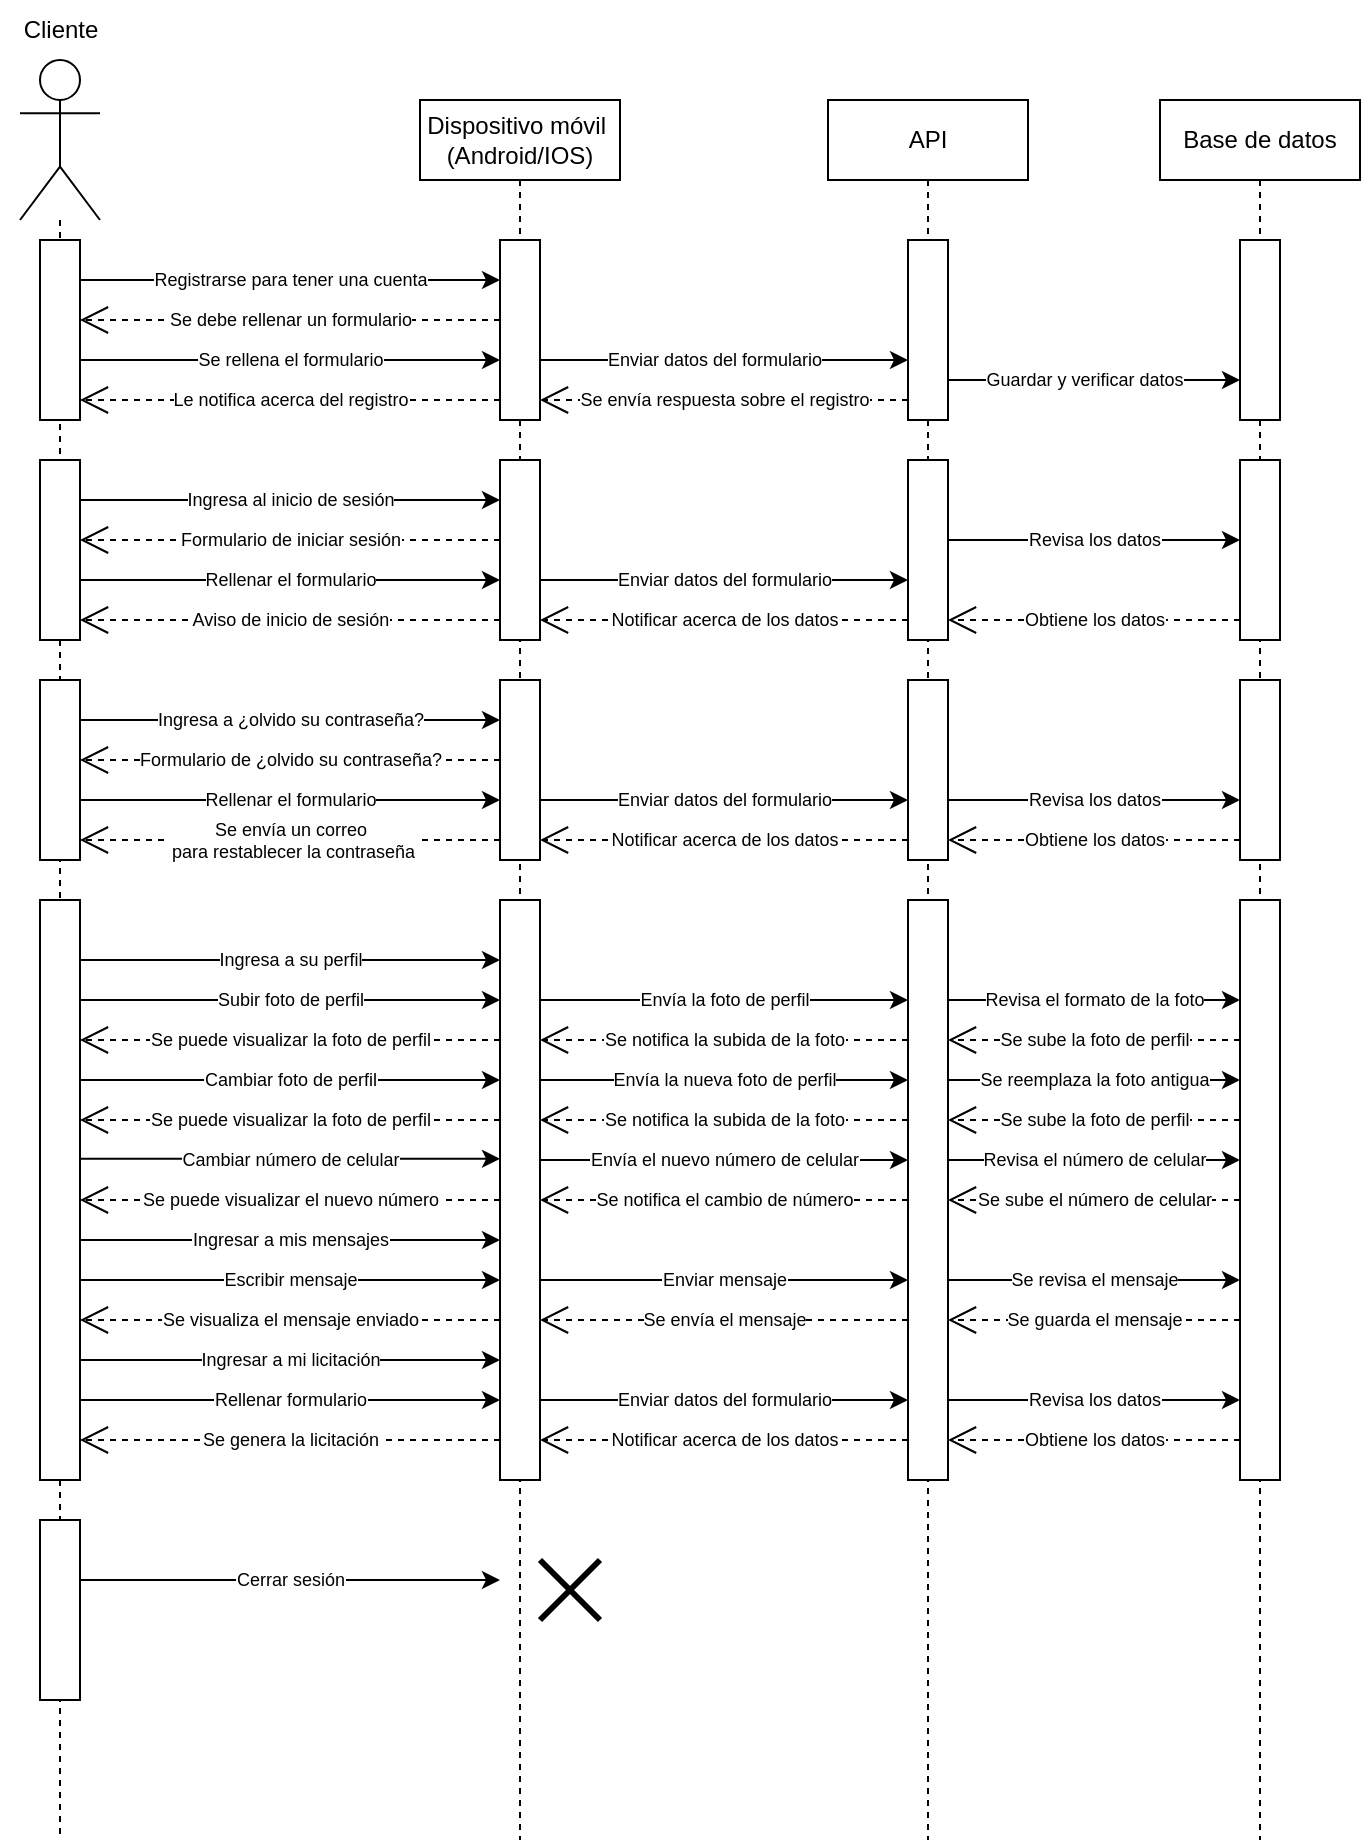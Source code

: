 <mxfile version="24.7.17">
  <diagram name="Página-1" id="ZMTTaH0kbrdrM8E4fykC">
    <mxGraphModel dx="1728" dy="655" grid="1" gridSize="10" guides="1" tooltips="1" connect="1" arrows="1" fold="1" page="1" pageScale="1" pageWidth="827" pageHeight="1169" math="0" shadow="0">
      <root>
        <mxCell id="0" />
        <mxCell id="1" parent="0" />
        <mxCell id="AaN_JI4PRGtVneOclb0R-4" value="" style="shape=umlLifeline;perimeter=lifelinePerimeter;whiteSpace=wrap;html=1;container=1;dropTarget=0;collapsible=0;recursiveResize=0;outlineConnect=0;portConstraint=eastwest;newEdgeStyle={&quot;curved&quot;:0,&quot;rounded&quot;:0};participant=umlActor;size=80;" vertex="1" parent="1">
          <mxGeometry x="90" y="70" width="40" height="890" as="geometry" />
        </mxCell>
        <mxCell id="AaN_JI4PRGtVneOclb0R-3" value="" style="html=1;points=[[0,0,0,0,5],[0,1,0,0,-5],[1,0,0,0,5],[1,1,0,0,-5]];perimeter=orthogonalPerimeter;outlineConnect=0;targetShapes=umlLifeline;portConstraint=eastwest;newEdgeStyle={&quot;curved&quot;:0,&quot;rounded&quot;:0};" vertex="1" parent="AaN_JI4PRGtVneOclb0R-4">
          <mxGeometry x="10" y="90" width="20" height="90" as="geometry" />
        </mxCell>
        <mxCell id="AaN_JI4PRGtVneOclb0R-33" value="" style="html=1;points=[[0,0,0,0,5],[0,1,0,0,-5],[1,0,0,0,5],[1,1,0,0,-5]];perimeter=orthogonalPerimeter;outlineConnect=0;targetShapes=umlLifeline;portConstraint=eastwest;newEdgeStyle={&quot;curved&quot;:0,&quot;rounded&quot;:0};" vertex="1" parent="AaN_JI4PRGtVneOclb0R-4">
          <mxGeometry x="10" y="200" width="20" height="90" as="geometry" />
        </mxCell>
        <mxCell id="AaN_JI4PRGtVneOclb0R-50" value="" style="html=1;points=[[0,0,0,0,5],[0,1,0,0,-5],[1,0,0,0,5],[1,1,0,0,-5]];perimeter=orthogonalPerimeter;outlineConnect=0;targetShapes=umlLifeline;portConstraint=eastwest;newEdgeStyle={&quot;curved&quot;:0,&quot;rounded&quot;:0};" vertex="1" parent="AaN_JI4PRGtVneOclb0R-4">
          <mxGeometry x="10" y="310" width="20" height="90" as="geometry" />
        </mxCell>
        <mxCell id="AaN_JI4PRGtVneOclb0R-67" value="" style="html=1;points=[[0,0,0,0,5],[0,1,0,0,-5],[1,0,0,0,5],[1,1,0,0,-5]];perimeter=orthogonalPerimeter;outlineConnect=0;targetShapes=umlLifeline;portConstraint=eastwest;newEdgeStyle={&quot;curved&quot;:0,&quot;rounded&quot;:0};" vertex="1" parent="AaN_JI4PRGtVneOclb0R-4">
          <mxGeometry x="10" y="420" width="20" height="290" as="geometry" />
        </mxCell>
        <mxCell id="AaN_JI4PRGtVneOclb0R-132" value="" style="html=1;points=[[0,0,0,0,5],[0,1,0,0,-5],[1,0,0,0,5],[1,1,0,0,-5]];perimeter=orthogonalPerimeter;outlineConnect=0;targetShapes=umlLifeline;portConstraint=eastwest;newEdgeStyle={&quot;curved&quot;:0,&quot;rounded&quot;:0};" vertex="1" parent="AaN_JI4PRGtVneOclb0R-4">
          <mxGeometry x="10" y="730" width="20" height="90" as="geometry" />
        </mxCell>
        <mxCell id="AaN_JI4PRGtVneOclb0R-5" value="Cliente" style="text;html=1;align=center;verticalAlign=middle;resizable=0;points=[];autosize=1;strokeColor=none;fillColor=none;" vertex="1" parent="1">
          <mxGeometry x="80" y="40" width="60" height="30" as="geometry" />
        </mxCell>
        <mxCell id="AaN_JI4PRGtVneOclb0R-10" value="Dispositivo móvil&amp;nbsp;&lt;div&gt;(Android/IOS)&lt;/div&gt;" style="shape=umlLifeline;perimeter=lifelinePerimeter;whiteSpace=wrap;html=1;container=1;dropTarget=0;collapsible=0;recursiveResize=0;outlineConnect=0;portConstraint=eastwest;newEdgeStyle={&quot;curved&quot;:0,&quot;rounded&quot;:0};" vertex="1" parent="1">
          <mxGeometry x="290" y="90" width="100" height="870" as="geometry" />
        </mxCell>
        <mxCell id="AaN_JI4PRGtVneOclb0R-19" value="" style="html=1;points=[[0,0,0,0,5],[0,1,0,0,-5],[1,0,0,0,5],[1,1,0,0,-5]];perimeter=orthogonalPerimeter;outlineConnect=0;targetShapes=umlLifeline;portConstraint=eastwest;newEdgeStyle={&quot;curved&quot;:0,&quot;rounded&quot;:0};" vertex="1" parent="AaN_JI4PRGtVneOclb0R-10">
          <mxGeometry x="40" y="70" width="20" height="90" as="geometry" />
        </mxCell>
        <mxCell id="AaN_JI4PRGtVneOclb0R-34" value="" style="html=1;points=[[0,0,0,0,5],[0,1,0,0,-5],[1,0,0,0,5],[1,1,0,0,-5]];perimeter=orthogonalPerimeter;outlineConnect=0;targetShapes=umlLifeline;portConstraint=eastwest;newEdgeStyle={&quot;curved&quot;:0,&quot;rounded&quot;:0};" vertex="1" parent="AaN_JI4PRGtVneOclb0R-10">
          <mxGeometry x="40" y="180" width="20" height="90" as="geometry" />
        </mxCell>
        <mxCell id="AaN_JI4PRGtVneOclb0R-51" value="" style="html=1;points=[[0,0,0,0,5],[0,1,0,0,-5],[1,0,0,0,5],[1,1,0,0,-5]];perimeter=orthogonalPerimeter;outlineConnect=0;targetShapes=umlLifeline;portConstraint=eastwest;newEdgeStyle={&quot;curved&quot;:0,&quot;rounded&quot;:0};" vertex="1" parent="AaN_JI4PRGtVneOclb0R-10">
          <mxGeometry x="40" y="290" width="20" height="90" as="geometry" />
        </mxCell>
        <mxCell id="AaN_JI4PRGtVneOclb0R-68" value="" style="html=1;points=[[0,0,0,0,5],[0,1,0,0,-5],[1,0,0,0,5],[1,1,0,0,-5]];perimeter=orthogonalPerimeter;outlineConnect=0;targetShapes=umlLifeline;portConstraint=eastwest;newEdgeStyle={&quot;curved&quot;:0,&quot;rounded&quot;:0};" vertex="1" parent="AaN_JI4PRGtVneOclb0R-10">
          <mxGeometry x="40" y="400" width="20" height="290" as="geometry" />
        </mxCell>
        <mxCell id="AaN_JI4PRGtVneOclb0R-145" value="" style="shape=umlDestroy;whiteSpace=wrap;html=1;strokeWidth=3;targetShapes=umlLifeline;" vertex="1" parent="AaN_JI4PRGtVneOclb0R-10">
          <mxGeometry x="60" y="730" width="30" height="30" as="geometry" />
        </mxCell>
        <mxCell id="AaN_JI4PRGtVneOclb0R-16" value="API" style="shape=umlLifeline;perimeter=lifelinePerimeter;whiteSpace=wrap;html=1;container=1;dropTarget=0;collapsible=0;recursiveResize=0;outlineConnect=0;portConstraint=eastwest;newEdgeStyle={&quot;curved&quot;:0,&quot;rounded&quot;:0};" vertex="1" parent="1">
          <mxGeometry x="494" y="90" width="100" height="870" as="geometry" />
        </mxCell>
        <mxCell id="AaN_JI4PRGtVneOclb0R-15" value="" style="html=1;points=[[0,0,0,0,5],[0,1,0,0,-5],[1,0,0,0,5],[1,1,0,0,-5]];perimeter=orthogonalPerimeter;outlineConnect=0;targetShapes=umlLifeline;portConstraint=eastwest;newEdgeStyle={&quot;curved&quot;:0,&quot;rounded&quot;:0};" vertex="1" parent="AaN_JI4PRGtVneOclb0R-16">
          <mxGeometry x="40" y="70" width="20" height="90" as="geometry" />
        </mxCell>
        <mxCell id="AaN_JI4PRGtVneOclb0R-42" value="" style="html=1;points=[[0,0,0,0,5],[0,1,0,0,-5],[1,0,0,0,5],[1,1,0,0,-5]];perimeter=orthogonalPerimeter;outlineConnect=0;targetShapes=umlLifeline;portConstraint=eastwest;newEdgeStyle={&quot;curved&quot;:0,&quot;rounded&quot;:0};" vertex="1" parent="AaN_JI4PRGtVneOclb0R-16">
          <mxGeometry x="40" y="180" width="20" height="90" as="geometry" />
        </mxCell>
        <mxCell id="AaN_JI4PRGtVneOclb0R-59" value="" style="html=1;points=[[0,0,0,0,5],[0,1,0,0,-5],[1,0,0,0,5],[1,1,0,0,-5]];perimeter=orthogonalPerimeter;outlineConnect=0;targetShapes=umlLifeline;portConstraint=eastwest;newEdgeStyle={&quot;curved&quot;:0,&quot;rounded&quot;:0};" vertex="1" parent="AaN_JI4PRGtVneOclb0R-16">
          <mxGeometry x="40" y="290" width="20" height="90" as="geometry" />
        </mxCell>
        <mxCell id="AaN_JI4PRGtVneOclb0R-17" value="Base de datos" style="shape=umlLifeline;perimeter=lifelinePerimeter;whiteSpace=wrap;html=1;container=1;dropTarget=0;collapsible=0;recursiveResize=0;outlineConnect=0;portConstraint=eastwest;newEdgeStyle={&quot;curved&quot;:0,&quot;rounded&quot;:0};" vertex="1" parent="1">
          <mxGeometry x="660" y="90" width="100" height="870" as="geometry" />
        </mxCell>
        <mxCell id="AaN_JI4PRGtVneOclb0R-18" value="" style="html=1;points=[[0,0,0,0,5],[0,1,0,0,-5],[1,0,0,0,5],[1,1,0,0,-5]];perimeter=orthogonalPerimeter;outlineConnect=0;targetShapes=umlLifeline;portConstraint=eastwest;newEdgeStyle={&quot;curved&quot;:0,&quot;rounded&quot;:0};" vertex="1" parent="AaN_JI4PRGtVneOclb0R-17">
          <mxGeometry x="40" y="70" width="20" height="90" as="geometry" />
        </mxCell>
        <mxCell id="AaN_JI4PRGtVneOclb0R-46" value="" style="html=1;points=[[0,0,0,0,5],[0,1,0,0,-5],[1,0,0,0,5],[1,1,0,0,-5]];perimeter=orthogonalPerimeter;outlineConnect=0;targetShapes=umlLifeline;portConstraint=eastwest;newEdgeStyle={&quot;curved&quot;:0,&quot;rounded&quot;:0};" vertex="1" parent="AaN_JI4PRGtVneOclb0R-17">
          <mxGeometry x="40" y="180" width="20" height="90" as="geometry" />
        </mxCell>
        <mxCell id="AaN_JI4PRGtVneOclb0R-64" value="" style="html=1;points=[[0,0,0,0,5],[0,1,0,0,-5],[1,0,0,0,5],[1,1,0,0,-5]];perimeter=orthogonalPerimeter;outlineConnect=0;targetShapes=umlLifeline;portConstraint=eastwest;newEdgeStyle={&quot;curved&quot;:0,&quot;rounded&quot;:0};" vertex="1" parent="AaN_JI4PRGtVneOclb0R-17">
          <mxGeometry x="40" y="290" width="20" height="90" as="geometry" />
        </mxCell>
        <mxCell id="AaN_JI4PRGtVneOclb0R-78" value="" style="html=1;points=[[0,0,0,0,5],[0,1,0,0,-5],[1,0,0,0,5],[1,1,0,0,-5]];perimeter=orthogonalPerimeter;outlineConnect=0;targetShapes=umlLifeline;portConstraint=eastwest;newEdgeStyle={&quot;curved&quot;:0,&quot;rounded&quot;:0};" vertex="1" parent="AaN_JI4PRGtVneOclb0R-17">
          <mxGeometry x="40" y="400" width="20" height="290" as="geometry" />
        </mxCell>
        <mxCell id="AaN_JI4PRGtVneOclb0R-21" value="" style="endArrow=classic;html=1;rounded=0;" edge="1" parent="1">
          <mxGeometry relative="1" as="geometry">
            <mxPoint x="120" y="180" as="sourcePoint" />
            <mxPoint x="330" y="180" as="targetPoint" />
          </mxGeometry>
        </mxCell>
        <mxCell id="AaN_JI4PRGtVneOclb0R-22" value="Registrarse para tener una cuenta" style="edgeLabel;resizable=0;html=1;;align=center;verticalAlign=middle;fontSize=9;" connectable="0" vertex="1" parent="AaN_JI4PRGtVneOclb0R-21">
          <mxGeometry relative="1" as="geometry" />
        </mxCell>
        <mxCell id="AaN_JI4PRGtVneOclb0R-23" value="Se debe rellenar un formulario" style="endArrow=open;endSize=12;dashed=1;html=1;rounded=0;fontSize=9;" edge="1" parent="1">
          <mxGeometry width="160" relative="1" as="geometry">
            <mxPoint x="330" y="200" as="sourcePoint" />
            <mxPoint x="120" y="200" as="targetPoint" />
          </mxGeometry>
        </mxCell>
        <mxCell id="AaN_JI4PRGtVneOclb0R-24" value="" style="endArrow=classic;html=1;rounded=0;" edge="1" parent="1">
          <mxGeometry relative="1" as="geometry">
            <mxPoint x="120" y="220" as="sourcePoint" />
            <mxPoint x="330" y="220" as="targetPoint" />
          </mxGeometry>
        </mxCell>
        <mxCell id="AaN_JI4PRGtVneOclb0R-25" value="Se rellena el formulario" style="edgeLabel;resizable=0;html=1;;align=center;verticalAlign=middle;fontSize=9;" connectable="0" vertex="1" parent="AaN_JI4PRGtVneOclb0R-24">
          <mxGeometry relative="1" as="geometry" />
        </mxCell>
        <mxCell id="AaN_JI4PRGtVneOclb0R-26" value="Le notifica acerca del registro" style="endArrow=open;endSize=12;dashed=1;html=1;rounded=0;fontSize=9;" edge="1" parent="1">
          <mxGeometry width="160" relative="1" as="geometry">
            <mxPoint x="330" y="240" as="sourcePoint" />
            <mxPoint x="120" y="240" as="targetPoint" />
          </mxGeometry>
        </mxCell>
        <mxCell id="AaN_JI4PRGtVneOclb0R-27" value="" style="endArrow=classic;html=1;rounded=0;" edge="1" parent="1" target="AaN_JI4PRGtVneOclb0R-15">
          <mxGeometry relative="1" as="geometry">
            <mxPoint x="350" y="220" as="sourcePoint" />
            <mxPoint x="530" y="220" as="targetPoint" />
          </mxGeometry>
        </mxCell>
        <mxCell id="AaN_JI4PRGtVneOclb0R-28" value="Enviar datos del formulario" style="edgeLabel;resizable=0;html=1;;align=center;verticalAlign=middle;fontSize=9;" connectable="0" vertex="1" parent="AaN_JI4PRGtVneOclb0R-27">
          <mxGeometry relative="1" as="geometry">
            <mxPoint x="-5" as="offset" />
          </mxGeometry>
        </mxCell>
        <mxCell id="AaN_JI4PRGtVneOclb0R-30" value="Se envía respuesta sobre el registro" style="endArrow=open;endSize=12;dashed=1;html=1;rounded=0;fontSize=9;" edge="1" parent="1" source="AaN_JI4PRGtVneOclb0R-15">
          <mxGeometry width="160" relative="1" as="geometry">
            <mxPoint x="530" y="240" as="sourcePoint" />
            <mxPoint x="350" y="240" as="targetPoint" />
          </mxGeometry>
        </mxCell>
        <mxCell id="AaN_JI4PRGtVneOclb0R-31" value="" style="endArrow=classic;html=1;rounded=0;" edge="1" parent="1">
          <mxGeometry relative="1" as="geometry">
            <mxPoint x="554" y="230" as="sourcePoint" />
            <mxPoint x="700" y="230" as="targetPoint" />
          </mxGeometry>
        </mxCell>
        <mxCell id="AaN_JI4PRGtVneOclb0R-32" value="Guardar y verificar datos" style="edgeLabel;resizable=0;html=1;;align=center;verticalAlign=middle;fontSize=9;" connectable="0" vertex="1" parent="AaN_JI4PRGtVneOclb0R-31">
          <mxGeometry relative="1" as="geometry">
            <mxPoint x="-5" as="offset" />
          </mxGeometry>
        </mxCell>
        <mxCell id="AaN_JI4PRGtVneOclb0R-35" value="" style="endArrow=classic;html=1;rounded=0;" edge="1" parent="1">
          <mxGeometry relative="1" as="geometry">
            <mxPoint x="120" y="290" as="sourcePoint" />
            <mxPoint x="330" y="290" as="targetPoint" />
          </mxGeometry>
        </mxCell>
        <mxCell id="AaN_JI4PRGtVneOclb0R-36" value="Ingresa al inicio de sesión" style="edgeLabel;resizable=0;html=1;;align=center;verticalAlign=middle;fontSize=9;" connectable="0" vertex="1" parent="AaN_JI4PRGtVneOclb0R-35">
          <mxGeometry relative="1" as="geometry" />
        </mxCell>
        <mxCell id="AaN_JI4PRGtVneOclb0R-37" value="Formulario de iniciar sesión" style="endArrow=open;endSize=12;dashed=1;html=1;rounded=0;fontSize=9;" edge="1" parent="1">
          <mxGeometry width="160" relative="1" as="geometry">
            <mxPoint x="330" y="310" as="sourcePoint" />
            <mxPoint x="120" y="310" as="targetPoint" />
          </mxGeometry>
        </mxCell>
        <mxCell id="AaN_JI4PRGtVneOclb0R-39" value="" style="endArrow=classic;html=1;rounded=0;" edge="1" parent="1">
          <mxGeometry relative="1" as="geometry">
            <mxPoint x="120" y="330" as="sourcePoint" />
            <mxPoint x="330" y="330" as="targetPoint" />
          </mxGeometry>
        </mxCell>
        <mxCell id="AaN_JI4PRGtVneOclb0R-40" value="Rellenar el formulario" style="edgeLabel;resizable=0;html=1;;align=center;verticalAlign=middle;fontSize=9;" connectable="0" vertex="1" parent="AaN_JI4PRGtVneOclb0R-39">
          <mxGeometry relative="1" as="geometry" />
        </mxCell>
        <mxCell id="AaN_JI4PRGtVneOclb0R-41" value="Aviso de inicio de sesión" style="endArrow=open;endSize=12;dashed=1;html=1;rounded=0;fontSize=9;" edge="1" parent="1">
          <mxGeometry width="160" relative="1" as="geometry">
            <mxPoint x="330" y="350" as="sourcePoint" />
            <mxPoint x="120" y="350" as="targetPoint" />
          </mxGeometry>
        </mxCell>
        <mxCell id="AaN_JI4PRGtVneOclb0R-43" value="" style="endArrow=classic;html=1;rounded=0;" edge="1" parent="1" target="AaN_JI4PRGtVneOclb0R-42">
          <mxGeometry relative="1" as="geometry">
            <mxPoint x="350" y="330" as="sourcePoint" />
            <mxPoint x="530" y="330" as="targetPoint" />
          </mxGeometry>
        </mxCell>
        <mxCell id="AaN_JI4PRGtVneOclb0R-44" value="Enviar datos del formulario" style="edgeLabel;resizable=0;html=1;;align=center;verticalAlign=middle;fontSize=9;" connectable="0" vertex="1" parent="AaN_JI4PRGtVneOclb0R-43">
          <mxGeometry relative="1" as="geometry" />
        </mxCell>
        <mxCell id="AaN_JI4PRGtVneOclb0R-45" value="Notificar acerca de los datos" style="endArrow=open;endSize=12;dashed=1;html=1;rounded=0;fontSize=9;" edge="1" parent="1">
          <mxGeometry width="160" relative="1" as="geometry">
            <mxPoint x="534" y="350" as="sourcePoint" />
            <mxPoint x="350" y="350" as="targetPoint" />
          </mxGeometry>
        </mxCell>
        <mxCell id="AaN_JI4PRGtVneOclb0R-47" value="" style="endArrow=classic;html=1;rounded=0;" edge="1" parent="1">
          <mxGeometry relative="1" as="geometry">
            <mxPoint x="554" y="310" as="sourcePoint" />
            <mxPoint x="700" y="310" as="targetPoint" />
          </mxGeometry>
        </mxCell>
        <mxCell id="AaN_JI4PRGtVneOclb0R-48" value="Revisa los datos" style="edgeLabel;resizable=0;html=1;;align=center;verticalAlign=middle;fontSize=9;" connectable="0" vertex="1" parent="AaN_JI4PRGtVneOclb0R-47">
          <mxGeometry relative="1" as="geometry" />
        </mxCell>
        <mxCell id="AaN_JI4PRGtVneOclb0R-49" value="Obtiene los datos" style="endArrow=open;endSize=12;dashed=1;html=1;rounded=0;fontSize=9;" edge="1" parent="1" target="AaN_JI4PRGtVneOclb0R-42">
          <mxGeometry width="160" relative="1" as="geometry">
            <mxPoint x="700" y="350" as="sourcePoint" />
            <mxPoint x="560" y="350" as="targetPoint" />
          </mxGeometry>
        </mxCell>
        <mxCell id="AaN_JI4PRGtVneOclb0R-52" value="" style="endArrow=classic;html=1;rounded=0;" edge="1" parent="1">
          <mxGeometry relative="1" as="geometry">
            <mxPoint x="120" y="400" as="sourcePoint" />
            <mxPoint x="330" y="400" as="targetPoint" />
          </mxGeometry>
        </mxCell>
        <mxCell id="AaN_JI4PRGtVneOclb0R-53" value="Ingresa a ¿olvido su contraseña?" style="edgeLabel;resizable=0;html=1;;align=center;verticalAlign=middle;fontSize=9;" connectable="0" vertex="1" parent="AaN_JI4PRGtVneOclb0R-52">
          <mxGeometry relative="1" as="geometry" />
        </mxCell>
        <mxCell id="AaN_JI4PRGtVneOclb0R-55" value="Formulario de ¿olvido su contraseña?" style="endArrow=open;endSize=12;dashed=1;html=1;rounded=0;fontSize=9;" edge="1" parent="1">
          <mxGeometry width="160" relative="1" as="geometry">
            <mxPoint x="330" y="420" as="sourcePoint" />
            <mxPoint x="120" y="420" as="targetPoint" />
          </mxGeometry>
        </mxCell>
        <mxCell id="AaN_JI4PRGtVneOclb0R-56" value="" style="endArrow=classic;html=1;rounded=0;" edge="1" parent="1">
          <mxGeometry relative="1" as="geometry">
            <mxPoint x="120" y="440" as="sourcePoint" />
            <mxPoint x="330" y="440" as="targetPoint" />
          </mxGeometry>
        </mxCell>
        <mxCell id="AaN_JI4PRGtVneOclb0R-57" value="Rellenar el formulario" style="edgeLabel;resizable=0;html=1;;align=center;verticalAlign=middle;fontSize=9;" connectable="0" vertex="1" parent="AaN_JI4PRGtVneOclb0R-56">
          <mxGeometry relative="1" as="geometry" />
        </mxCell>
        <mxCell id="AaN_JI4PRGtVneOclb0R-58" value="Se envía un correo&lt;div&gt;&amp;nbsp;para restablecer la contraseña&lt;/div&gt;" style="endArrow=open;endSize=12;dashed=1;html=1;rounded=0;fontSize=9;" edge="1" parent="1">
          <mxGeometry width="160" relative="1" as="geometry">
            <mxPoint x="330" y="460" as="sourcePoint" />
            <mxPoint x="120" y="460" as="targetPoint" />
          </mxGeometry>
        </mxCell>
        <mxCell id="AaN_JI4PRGtVneOclb0R-60" value="" style="endArrow=classic;html=1;rounded=0;" edge="1" parent="1" target="AaN_JI4PRGtVneOclb0R-59">
          <mxGeometry relative="1" as="geometry">
            <mxPoint x="350" y="440" as="sourcePoint" />
            <mxPoint x="530" y="440" as="targetPoint" />
          </mxGeometry>
        </mxCell>
        <mxCell id="AaN_JI4PRGtVneOclb0R-61" value="Enviar datos del formulario" style="edgeLabel;resizable=0;html=1;;align=center;verticalAlign=middle;fontSize=9;" connectable="0" vertex="1" parent="AaN_JI4PRGtVneOclb0R-60">
          <mxGeometry relative="1" as="geometry" />
        </mxCell>
        <mxCell id="AaN_JI4PRGtVneOclb0R-62" value="" style="endArrow=classic;html=1;rounded=0;" edge="1" parent="1" source="AaN_JI4PRGtVneOclb0R-59">
          <mxGeometry relative="1" as="geometry">
            <mxPoint x="560" y="440" as="sourcePoint" />
            <mxPoint x="700" y="440" as="targetPoint" />
          </mxGeometry>
        </mxCell>
        <mxCell id="AaN_JI4PRGtVneOclb0R-63" value="Revisa los datos" style="edgeLabel;resizable=0;html=1;;align=center;verticalAlign=middle;fontSize=9;" connectable="0" vertex="1" parent="AaN_JI4PRGtVneOclb0R-62">
          <mxGeometry relative="1" as="geometry" />
        </mxCell>
        <mxCell id="AaN_JI4PRGtVneOclb0R-65" value="Obtiene los datos" style="endArrow=open;endSize=12;dashed=1;html=1;rounded=0;fontSize=9;" edge="1" parent="1" target="AaN_JI4PRGtVneOclb0R-59">
          <mxGeometry width="160" relative="1" as="geometry">
            <mxPoint x="700" y="460" as="sourcePoint" />
            <mxPoint x="560" y="460" as="targetPoint" />
          </mxGeometry>
        </mxCell>
        <mxCell id="AaN_JI4PRGtVneOclb0R-66" value="Notificar acerca de los datos" style="endArrow=open;endSize=12;dashed=1;html=1;rounded=0;fontSize=9;" edge="1" parent="1">
          <mxGeometry width="160" relative="1" as="geometry">
            <mxPoint x="534" y="460" as="sourcePoint" />
            <mxPoint x="350" y="460" as="targetPoint" />
          </mxGeometry>
        </mxCell>
        <mxCell id="AaN_JI4PRGtVneOclb0R-69" value="" style="endArrow=classic;html=1;rounded=0;" edge="1" parent="1">
          <mxGeometry relative="1" as="geometry">
            <mxPoint x="120" y="520" as="sourcePoint" />
            <mxPoint x="330" y="520" as="targetPoint" />
          </mxGeometry>
        </mxCell>
        <mxCell id="AaN_JI4PRGtVneOclb0R-70" value="Ingresa a su perfil" style="edgeLabel;resizable=0;html=1;;align=center;verticalAlign=middle;fontSize=9;" connectable="0" vertex="1" parent="AaN_JI4PRGtVneOclb0R-69">
          <mxGeometry relative="1" as="geometry" />
        </mxCell>
        <mxCell id="AaN_JI4PRGtVneOclb0R-71" value="" style="endArrow=classic;html=1;rounded=0;" edge="1" parent="1">
          <mxGeometry relative="1" as="geometry">
            <mxPoint x="120" y="540" as="sourcePoint" />
            <mxPoint x="330" y="540" as="targetPoint" />
          </mxGeometry>
        </mxCell>
        <mxCell id="AaN_JI4PRGtVneOclb0R-72" value="Subir foto de perfil" style="edgeLabel;resizable=0;html=1;;align=center;verticalAlign=middle;fontSize=9;" connectable="0" vertex="1" parent="AaN_JI4PRGtVneOclb0R-71">
          <mxGeometry relative="1" as="geometry" />
        </mxCell>
        <mxCell id="AaN_JI4PRGtVneOclb0R-76" value="" style="endArrow=classic;html=1;rounded=0;" edge="1" parent="1" target="AaN_JI4PRGtVneOclb0R-75">
          <mxGeometry relative="1" as="geometry">
            <mxPoint x="350" y="540" as="sourcePoint" />
            <mxPoint x="560" y="540" as="targetPoint" />
          </mxGeometry>
        </mxCell>
        <mxCell id="AaN_JI4PRGtVneOclb0R-77" value="Envía la foto de perfil" style="edgeLabel;resizable=0;html=1;;align=center;verticalAlign=middle;fontSize=9;" connectable="0" vertex="1" parent="AaN_JI4PRGtVneOclb0R-76">
          <mxGeometry relative="1" as="geometry" />
        </mxCell>
        <mxCell id="AaN_JI4PRGtVneOclb0R-75" value="" style="html=1;points=[[0,0,0,0,5],[0,1,0,0,-5],[1,0,0,0,5],[1,1,0,0,-5]];perimeter=orthogonalPerimeter;outlineConnect=0;targetShapes=umlLifeline;portConstraint=eastwest;newEdgeStyle={&quot;curved&quot;:0,&quot;rounded&quot;:0};" vertex="1" parent="1">
          <mxGeometry x="534" y="490" width="20" height="290" as="geometry" />
        </mxCell>
        <mxCell id="AaN_JI4PRGtVneOclb0R-79" value="" style="endArrow=classic;html=1;rounded=0;" edge="1" parent="1">
          <mxGeometry relative="1" as="geometry">
            <mxPoint x="554" y="540" as="sourcePoint" />
            <mxPoint x="700" y="540" as="targetPoint" />
          </mxGeometry>
        </mxCell>
        <mxCell id="AaN_JI4PRGtVneOclb0R-80" value="Revisa el formato de la foto" style="edgeLabel;resizable=0;html=1;;align=center;verticalAlign=middle;fontSize=9;" connectable="0" vertex="1" parent="AaN_JI4PRGtVneOclb0R-79">
          <mxGeometry relative="1" as="geometry" />
        </mxCell>
        <mxCell id="AaN_JI4PRGtVneOclb0R-81" value="Se sube la foto de perfil" style="endArrow=open;endSize=12;dashed=1;html=1;rounded=0;fontSize=9;" edge="1" parent="1">
          <mxGeometry width="160" relative="1" as="geometry">
            <mxPoint x="700" y="560" as="sourcePoint" />
            <mxPoint x="554" y="560" as="targetPoint" />
          </mxGeometry>
        </mxCell>
        <mxCell id="AaN_JI4PRGtVneOclb0R-82" value="Se notifica la subida de la foto" style="endArrow=open;endSize=12;dashed=1;html=1;rounded=0;fontSize=9;" edge="1" parent="1">
          <mxGeometry width="160" relative="1" as="geometry">
            <mxPoint x="534" y="560" as="sourcePoint" />
            <mxPoint x="350" y="560" as="targetPoint" />
          </mxGeometry>
        </mxCell>
        <mxCell id="AaN_JI4PRGtVneOclb0R-83" value="Se puede visualizar la foto de perfil" style="endArrow=open;endSize=12;dashed=1;html=1;rounded=0;fontSize=9;" edge="1" parent="1" source="AaN_JI4PRGtVneOclb0R-68">
          <mxGeometry width="160" relative="1" as="geometry">
            <mxPoint x="310" y="560" as="sourcePoint" />
            <mxPoint x="120" y="560" as="targetPoint" />
          </mxGeometry>
        </mxCell>
        <mxCell id="AaN_JI4PRGtVneOclb0R-84" value="" style="endArrow=classic;html=1;rounded=0;" edge="1" parent="1">
          <mxGeometry relative="1" as="geometry">
            <mxPoint x="120" y="580" as="sourcePoint" />
            <mxPoint x="330" y="580" as="targetPoint" />
          </mxGeometry>
        </mxCell>
        <mxCell id="AaN_JI4PRGtVneOclb0R-85" value="Cambiar foto de perfil" style="edgeLabel;resizable=0;html=1;;align=center;verticalAlign=middle;fontSize=9;" connectable="0" vertex="1" parent="AaN_JI4PRGtVneOclb0R-84">
          <mxGeometry relative="1" as="geometry" />
        </mxCell>
        <mxCell id="AaN_JI4PRGtVneOclb0R-86" value="" style="endArrow=classic;html=1;rounded=0;" edge="1" parent="1">
          <mxGeometry relative="1" as="geometry">
            <mxPoint x="350" y="580" as="sourcePoint" />
            <mxPoint x="534" y="580" as="targetPoint" />
          </mxGeometry>
        </mxCell>
        <mxCell id="AaN_JI4PRGtVneOclb0R-87" value="Envía la nueva foto de perfil" style="edgeLabel;resizable=0;html=1;;align=center;verticalAlign=middle;fontSize=9;" connectable="0" vertex="1" parent="AaN_JI4PRGtVneOclb0R-86">
          <mxGeometry relative="1" as="geometry" />
        </mxCell>
        <mxCell id="AaN_JI4PRGtVneOclb0R-88" value="" style="endArrow=classic;html=1;rounded=0;" edge="1" parent="1">
          <mxGeometry relative="1" as="geometry">
            <mxPoint x="554" y="580" as="sourcePoint" />
            <mxPoint x="700" y="580" as="targetPoint" />
          </mxGeometry>
        </mxCell>
        <mxCell id="AaN_JI4PRGtVneOclb0R-89" value="Se reemplaza la foto antigua" style="edgeLabel;resizable=0;html=1;;align=center;verticalAlign=middle;fontSize=9;" connectable="0" vertex="1" parent="AaN_JI4PRGtVneOclb0R-88">
          <mxGeometry relative="1" as="geometry" />
        </mxCell>
        <mxCell id="AaN_JI4PRGtVneOclb0R-90" value="Se sube la foto de perfil" style="endArrow=open;endSize=12;dashed=1;html=1;rounded=0;fontSize=9;" edge="1" parent="1">
          <mxGeometry width="160" relative="1" as="geometry">
            <mxPoint x="700" y="600" as="sourcePoint" />
            <mxPoint x="554" y="600" as="targetPoint" />
          </mxGeometry>
        </mxCell>
        <mxCell id="AaN_JI4PRGtVneOclb0R-91" value="Se notifica la subida de la foto" style="endArrow=open;endSize=12;dashed=1;html=1;rounded=0;fontSize=9;" edge="1" parent="1">
          <mxGeometry width="160" relative="1" as="geometry">
            <mxPoint x="534" y="600" as="sourcePoint" />
            <mxPoint x="350" y="600" as="targetPoint" />
          </mxGeometry>
        </mxCell>
        <mxCell id="AaN_JI4PRGtVneOclb0R-92" value="Se puede visualizar la foto de perfil" style="endArrow=open;endSize=12;dashed=1;html=1;rounded=0;fontSize=9;" edge="1" parent="1">
          <mxGeometry width="160" relative="1" as="geometry">
            <mxPoint x="330" y="600" as="sourcePoint" />
            <mxPoint x="120" y="600" as="targetPoint" />
          </mxGeometry>
        </mxCell>
        <mxCell id="AaN_JI4PRGtVneOclb0R-93" value="" style="endArrow=classic;html=1;rounded=0;" edge="1" parent="1">
          <mxGeometry relative="1" as="geometry">
            <mxPoint x="120" y="619.43" as="sourcePoint" />
            <mxPoint x="330" y="619.43" as="targetPoint" />
          </mxGeometry>
        </mxCell>
        <mxCell id="AaN_JI4PRGtVneOclb0R-94" value="Cambiar número de celular" style="edgeLabel;resizable=0;html=1;;align=center;verticalAlign=middle;fontSize=9;" connectable="0" vertex="1" parent="AaN_JI4PRGtVneOclb0R-93">
          <mxGeometry relative="1" as="geometry" />
        </mxCell>
        <mxCell id="AaN_JI4PRGtVneOclb0R-95" value="" style="endArrow=classic;html=1;rounded=0;" edge="1" parent="1" target="AaN_JI4PRGtVneOclb0R-75">
          <mxGeometry relative="1" as="geometry">
            <mxPoint x="350" y="620.0" as="sourcePoint" />
            <mxPoint x="530" y="620" as="targetPoint" />
          </mxGeometry>
        </mxCell>
        <mxCell id="AaN_JI4PRGtVneOclb0R-96" value="Envía el nuevo número de celular" style="edgeLabel;resizable=0;html=1;;align=center;verticalAlign=middle;fontSize=9;" connectable="0" vertex="1" parent="AaN_JI4PRGtVneOclb0R-95">
          <mxGeometry relative="1" as="geometry" />
        </mxCell>
        <mxCell id="AaN_JI4PRGtVneOclb0R-97" value="" style="endArrow=classic;html=1;rounded=0;" edge="1" parent="1" target="AaN_JI4PRGtVneOclb0R-78">
          <mxGeometry relative="1" as="geometry">
            <mxPoint x="554" y="620.0" as="sourcePoint" />
            <mxPoint x="700" y="620" as="targetPoint" />
          </mxGeometry>
        </mxCell>
        <mxCell id="AaN_JI4PRGtVneOclb0R-98" value="Revisa el número de celular" style="edgeLabel;resizable=0;html=1;;align=center;verticalAlign=middle;fontSize=9;" connectable="0" vertex="1" parent="AaN_JI4PRGtVneOclb0R-97">
          <mxGeometry relative="1" as="geometry" />
        </mxCell>
        <mxCell id="AaN_JI4PRGtVneOclb0R-99" value="Se sube el número de celular" style="endArrow=open;endSize=12;dashed=1;html=1;rounded=0;fontSize=9;" edge="1" parent="1">
          <mxGeometry width="160" relative="1" as="geometry">
            <mxPoint x="700" y="640" as="sourcePoint" />
            <mxPoint x="554" y="640" as="targetPoint" />
          </mxGeometry>
        </mxCell>
        <mxCell id="AaN_JI4PRGtVneOclb0R-100" value="Se notifica el cambio de número" style="endArrow=open;endSize=12;dashed=1;html=1;rounded=0;fontSize=9;" edge="1" parent="1" source="AaN_JI4PRGtVneOclb0R-75">
          <mxGeometry width="160" relative="1" as="geometry">
            <mxPoint x="530" y="640" as="sourcePoint" />
            <mxPoint x="350" y="640" as="targetPoint" />
          </mxGeometry>
        </mxCell>
        <mxCell id="AaN_JI4PRGtVneOclb0R-101" value="Se puede visualizar el nuevo número" style="endArrow=open;endSize=12;dashed=1;html=1;rounded=0;fontSize=9;" edge="1" parent="1">
          <mxGeometry width="160" relative="1" as="geometry">
            <mxPoint x="330" y="640" as="sourcePoint" />
            <mxPoint x="120" y="640" as="targetPoint" />
          </mxGeometry>
        </mxCell>
        <mxCell id="AaN_JI4PRGtVneOclb0R-107" value="" style="endArrow=classic;html=1;rounded=0;" edge="1" parent="1">
          <mxGeometry relative="1" as="geometry">
            <mxPoint x="120" y="660" as="sourcePoint" />
            <mxPoint x="330" y="660" as="targetPoint" />
          </mxGeometry>
        </mxCell>
        <mxCell id="AaN_JI4PRGtVneOclb0R-108" value="Ingresar a mis mensajes" style="edgeLabel;resizable=0;html=1;;align=center;verticalAlign=middle;fontSize=9;" connectable="0" vertex="1" parent="AaN_JI4PRGtVneOclb0R-107">
          <mxGeometry relative="1" as="geometry" />
        </mxCell>
        <mxCell id="AaN_JI4PRGtVneOclb0R-110" value="" style="endArrow=classic;html=1;rounded=0;" edge="1" parent="1">
          <mxGeometry relative="1" as="geometry">
            <mxPoint x="120" y="680" as="sourcePoint" />
            <mxPoint x="330" y="680" as="targetPoint" />
          </mxGeometry>
        </mxCell>
        <mxCell id="AaN_JI4PRGtVneOclb0R-111" value="Escribir mensaje" style="edgeLabel;resizable=0;html=1;;align=center;verticalAlign=middle;fontSize=9;" connectable="0" vertex="1" parent="AaN_JI4PRGtVneOclb0R-110">
          <mxGeometry relative="1" as="geometry" />
        </mxCell>
        <mxCell id="AaN_JI4PRGtVneOclb0R-112" value="" style="endArrow=classic;html=1;rounded=0;" edge="1" parent="1" target="AaN_JI4PRGtVneOclb0R-75">
          <mxGeometry relative="1" as="geometry">
            <mxPoint x="350" y="680" as="sourcePoint" />
            <mxPoint x="530" y="680" as="targetPoint" />
          </mxGeometry>
        </mxCell>
        <mxCell id="AaN_JI4PRGtVneOclb0R-113" value="Enviar mensaje" style="edgeLabel;resizable=0;html=1;;align=center;verticalAlign=middle;fontSize=9;" connectable="0" vertex="1" parent="AaN_JI4PRGtVneOclb0R-112">
          <mxGeometry relative="1" as="geometry" />
        </mxCell>
        <mxCell id="AaN_JI4PRGtVneOclb0R-114" value="" style="endArrow=classic;html=1;rounded=0;" edge="1" parent="1" target="AaN_JI4PRGtVneOclb0R-78">
          <mxGeometry relative="1" as="geometry">
            <mxPoint x="554" y="680" as="sourcePoint" />
            <mxPoint x="738" y="680" as="targetPoint" />
          </mxGeometry>
        </mxCell>
        <mxCell id="AaN_JI4PRGtVneOclb0R-115" value="Se revisa el mensaje" style="edgeLabel;resizable=0;html=1;;align=center;verticalAlign=middle;fontSize=9;" connectable="0" vertex="1" parent="AaN_JI4PRGtVneOclb0R-114">
          <mxGeometry relative="1" as="geometry" />
        </mxCell>
        <mxCell id="AaN_JI4PRGtVneOclb0R-116" value="Se guarda el mensaje" style="endArrow=open;endSize=12;dashed=1;html=1;rounded=0;fontSize=9;" edge="1" parent="1">
          <mxGeometry width="160" relative="1" as="geometry">
            <mxPoint x="700" y="700" as="sourcePoint" />
            <mxPoint x="554" y="700" as="targetPoint" />
          </mxGeometry>
        </mxCell>
        <mxCell id="AaN_JI4PRGtVneOclb0R-117" value="Se envía el mensaje" style="endArrow=open;endSize=12;dashed=1;html=1;rounded=0;fontSize=9;" edge="1" parent="1" source="AaN_JI4PRGtVneOclb0R-75">
          <mxGeometry width="160" relative="1" as="geometry">
            <mxPoint x="496" y="700" as="sourcePoint" />
            <mxPoint x="350" y="700" as="targetPoint" />
          </mxGeometry>
        </mxCell>
        <mxCell id="AaN_JI4PRGtVneOclb0R-118" value="Se visualiza el mensaje enviado" style="endArrow=open;endSize=12;dashed=1;html=1;rounded=0;fontSize=9;" edge="1" parent="1" source="AaN_JI4PRGtVneOclb0R-68">
          <mxGeometry width="160" relative="1" as="geometry">
            <mxPoint x="304" y="700" as="sourcePoint" />
            <mxPoint x="120" y="700" as="targetPoint" />
          </mxGeometry>
        </mxCell>
        <mxCell id="AaN_JI4PRGtVneOclb0R-119" value="" style="endArrow=classic;html=1;rounded=0;" edge="1" parent="1">
          <mxGeometry relative="1" as="geometry">
            <mxPoint x="120" y="720" as="sourcePoint" />
            <mxPoint x="330" y="720" as="targetPoint" />
          </mxGeometry>
        </mxCell>
        <mxCell id="AaN_JI4PRGtVneOclb0R-120" value="Ingresar a mi licitación" style="edgeLabel;resizable=0;html=1;;align=center;verticalAlign=middle;fontSize=9;" connectable="0" vertex="1" parent="AaN_JI4PRGtVneOclb0R-119">
          <mxGeometry relative="1" as="geometry" />
        </mxCell>
        <mxCell id="AaN_JI4PRGtVneOclb0R-121" value="" style="endArrow=classic;html=1;rounded=0;" edge="1" parent="1">
          <mxGeometry relative="1" as="geometry">
            <mxPoint x="120" y="740" as="sourcePoint" />
            <mxPoint x="330" y="740" as="targetPoint" />
          </mxGeometry>
        </mxCell>
        <mxCell id="AaN_JI4PRGtVneOclb0R-122" value="Rellenar formulario" style="edgeLabel;resizable=0;html=1;;align=center;verticalAlign=middle;fontSize=9;" connectable="0" vertex="1" parent="AaN_JI4PRGtVneOclb0R-121">
          <mxGeometry relative="1" as="geometry" />
        </mxCell>
        <mxCell id="AaN_JI4PRGtVneOclb0R-123" value="" style="endArrow=classic;html=1;rounded=0;" edge="1" parent="1">
          <mxGeometry relative="1" as="geometry">
            <mxPoint x="350" y="740" as="sourcePoint" />
            <mxPoint x="534" y="740" as="targetPoint" />
          </mxGeometry>
        </mxCell>
        <mxCell id="AaN_JI4PRGtVneOclb0R-124" value="Enviar datos del formulario" style="edgeLabel;resizable=0;html=1;;align=center;verticalAlign=middle;fontSize=9;" connectable="0" vertex="1" parent="AaN_JI4PRGtVneOclb0R-123">
          <mxGeometry relative="1" as="geometry" />
        </mxCell>
        <mxCell id="AaN_JI4PRGtVneOclb0R-126" value="" style="endArrow=classic;html=1;rounded=0;" edge="1" parent="1">
          <mxGeometry relative="1" as="geometry">
            <mxPoint x="554" y="740" as="sourcePoint" />
            <mxPoint x="700" y="740" as="targetPoint" />
          </mxGeometry>
        </mxCell>
        <mxCell id="AaN_JI4PRGtVneOclb0R-127" value="Revisa los datos" style="edgeLabel;resizable=0;html=1;;align=center;verticalAlign=middle;fontSize=9;" connectable="0" vertex="1" parent="AaN_JI4PRGtVneOclb0R-126">
          <mxGeometry relative="1" as="geometry" />
        </mxCell>
        <mxCell id="AaN_JI4PRGtVneOclb0R-129" value="Obtiene los datos" style="endArrow=open;endSize=12;dashed=1;html=1;rounded=0;fontSize=9;" edge="1" parent="1">
          <mxGeometry width="160" relative="1" as="geometry">
            <mxPoint x="700" y="760" as="sourcePoint" />
            <mxPoint x="554" y="760" as="targetPoint" />
          </mxGeometry>
        </mxCell>
        <mxCell id="AaN_JI4PRGtVneOclb0R-130" value="Notificar acerca de los datos" style="endArrow=open;endSize=12;dashed=1;html=1;rounded=0;fontSize=9;" edge="1" parent="1">
          <mxGeometry width="160" relative="1" as="geometry">
            <mxPoint x="534" y="760" as="sourcePoint" />
            <mxPoint x="350" y="760" as="targetPoint" />
          </mxGeometry>
        </mxCell>
        <mxCell id="AaN_JI4PRGtVneOclb0R-131" value="Se genera la licitación" style="endArrow=open;endSize=12;dashed=1;html=1;rounded=0;fontSize=9;" edge="1" parent="1">
          <mxGeometry width="160" relative="1" as="geometry">
            <mxPoint x="330" y="760" as="sourcePoint" />
            <mxPoint x="120" y="760" as="targetPoint" />
          </mxGeometry>
        </mxCell>
        <mxCell id="AaN_JI4PRGtVneOclb0R-136" value="" style="endArrow=classic;html=1;rounded=0;" edge="1" parent="1">
          <mxGeometry relative="1" as="geometry">
            <mxPoint x="120" y="830" as="sourcePoint" />
            <mxPoint x="330" y="830" as="targetPoint" />
          </mxGeometry>
        </mxCell>
        <mxCell id="AaN_JI4PRGtVneOclb0R-137" value="Cerrar sesión" style="edgeLabel;resizable=0;html=1;;align=center;verticalAlign=middle;fontSize=9;" connectable="0" vertex="1" parent="AaN_JI4PRGtVneOclb0R-136">
          <mxGeometry relative="1" as="geometry" />
        </mxCell>
      </root>
    </mxGraphModel>
  </diagram>
</mxfile>
